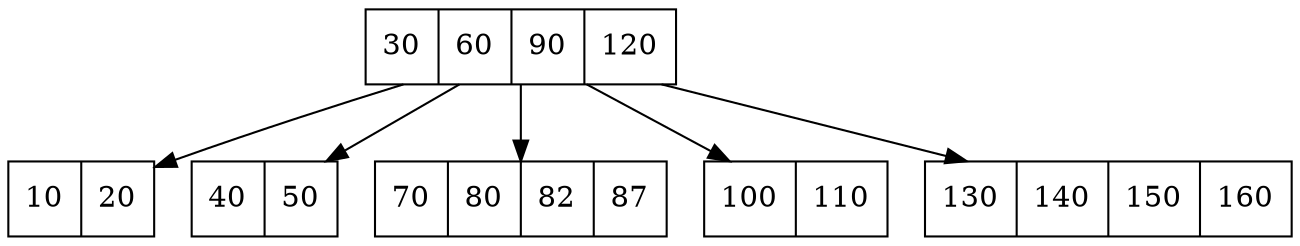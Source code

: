digraph BTree {
node [shape=record];
node0xe215a0 [label="30 | 60 | 90 | 120"];
node0xe215a0 -> node0xe21558;
node0xe21558 [label="10 | 20"];
node0xe215a0 -> node0xe21608;
node0xe21608 [label="40 | 50"];
node0xe215a0 -> node0xe21670;
node0xe21670 [label="70 | 80 | 82 | 87"];
node0xe215a0 -> node0xe21748;
node0xe21748 [label="100 | 110"];
node0xe215a0 -> node0xe21790;
node0xe21790 [label="130 | 140 | 150 | 160"];
}
